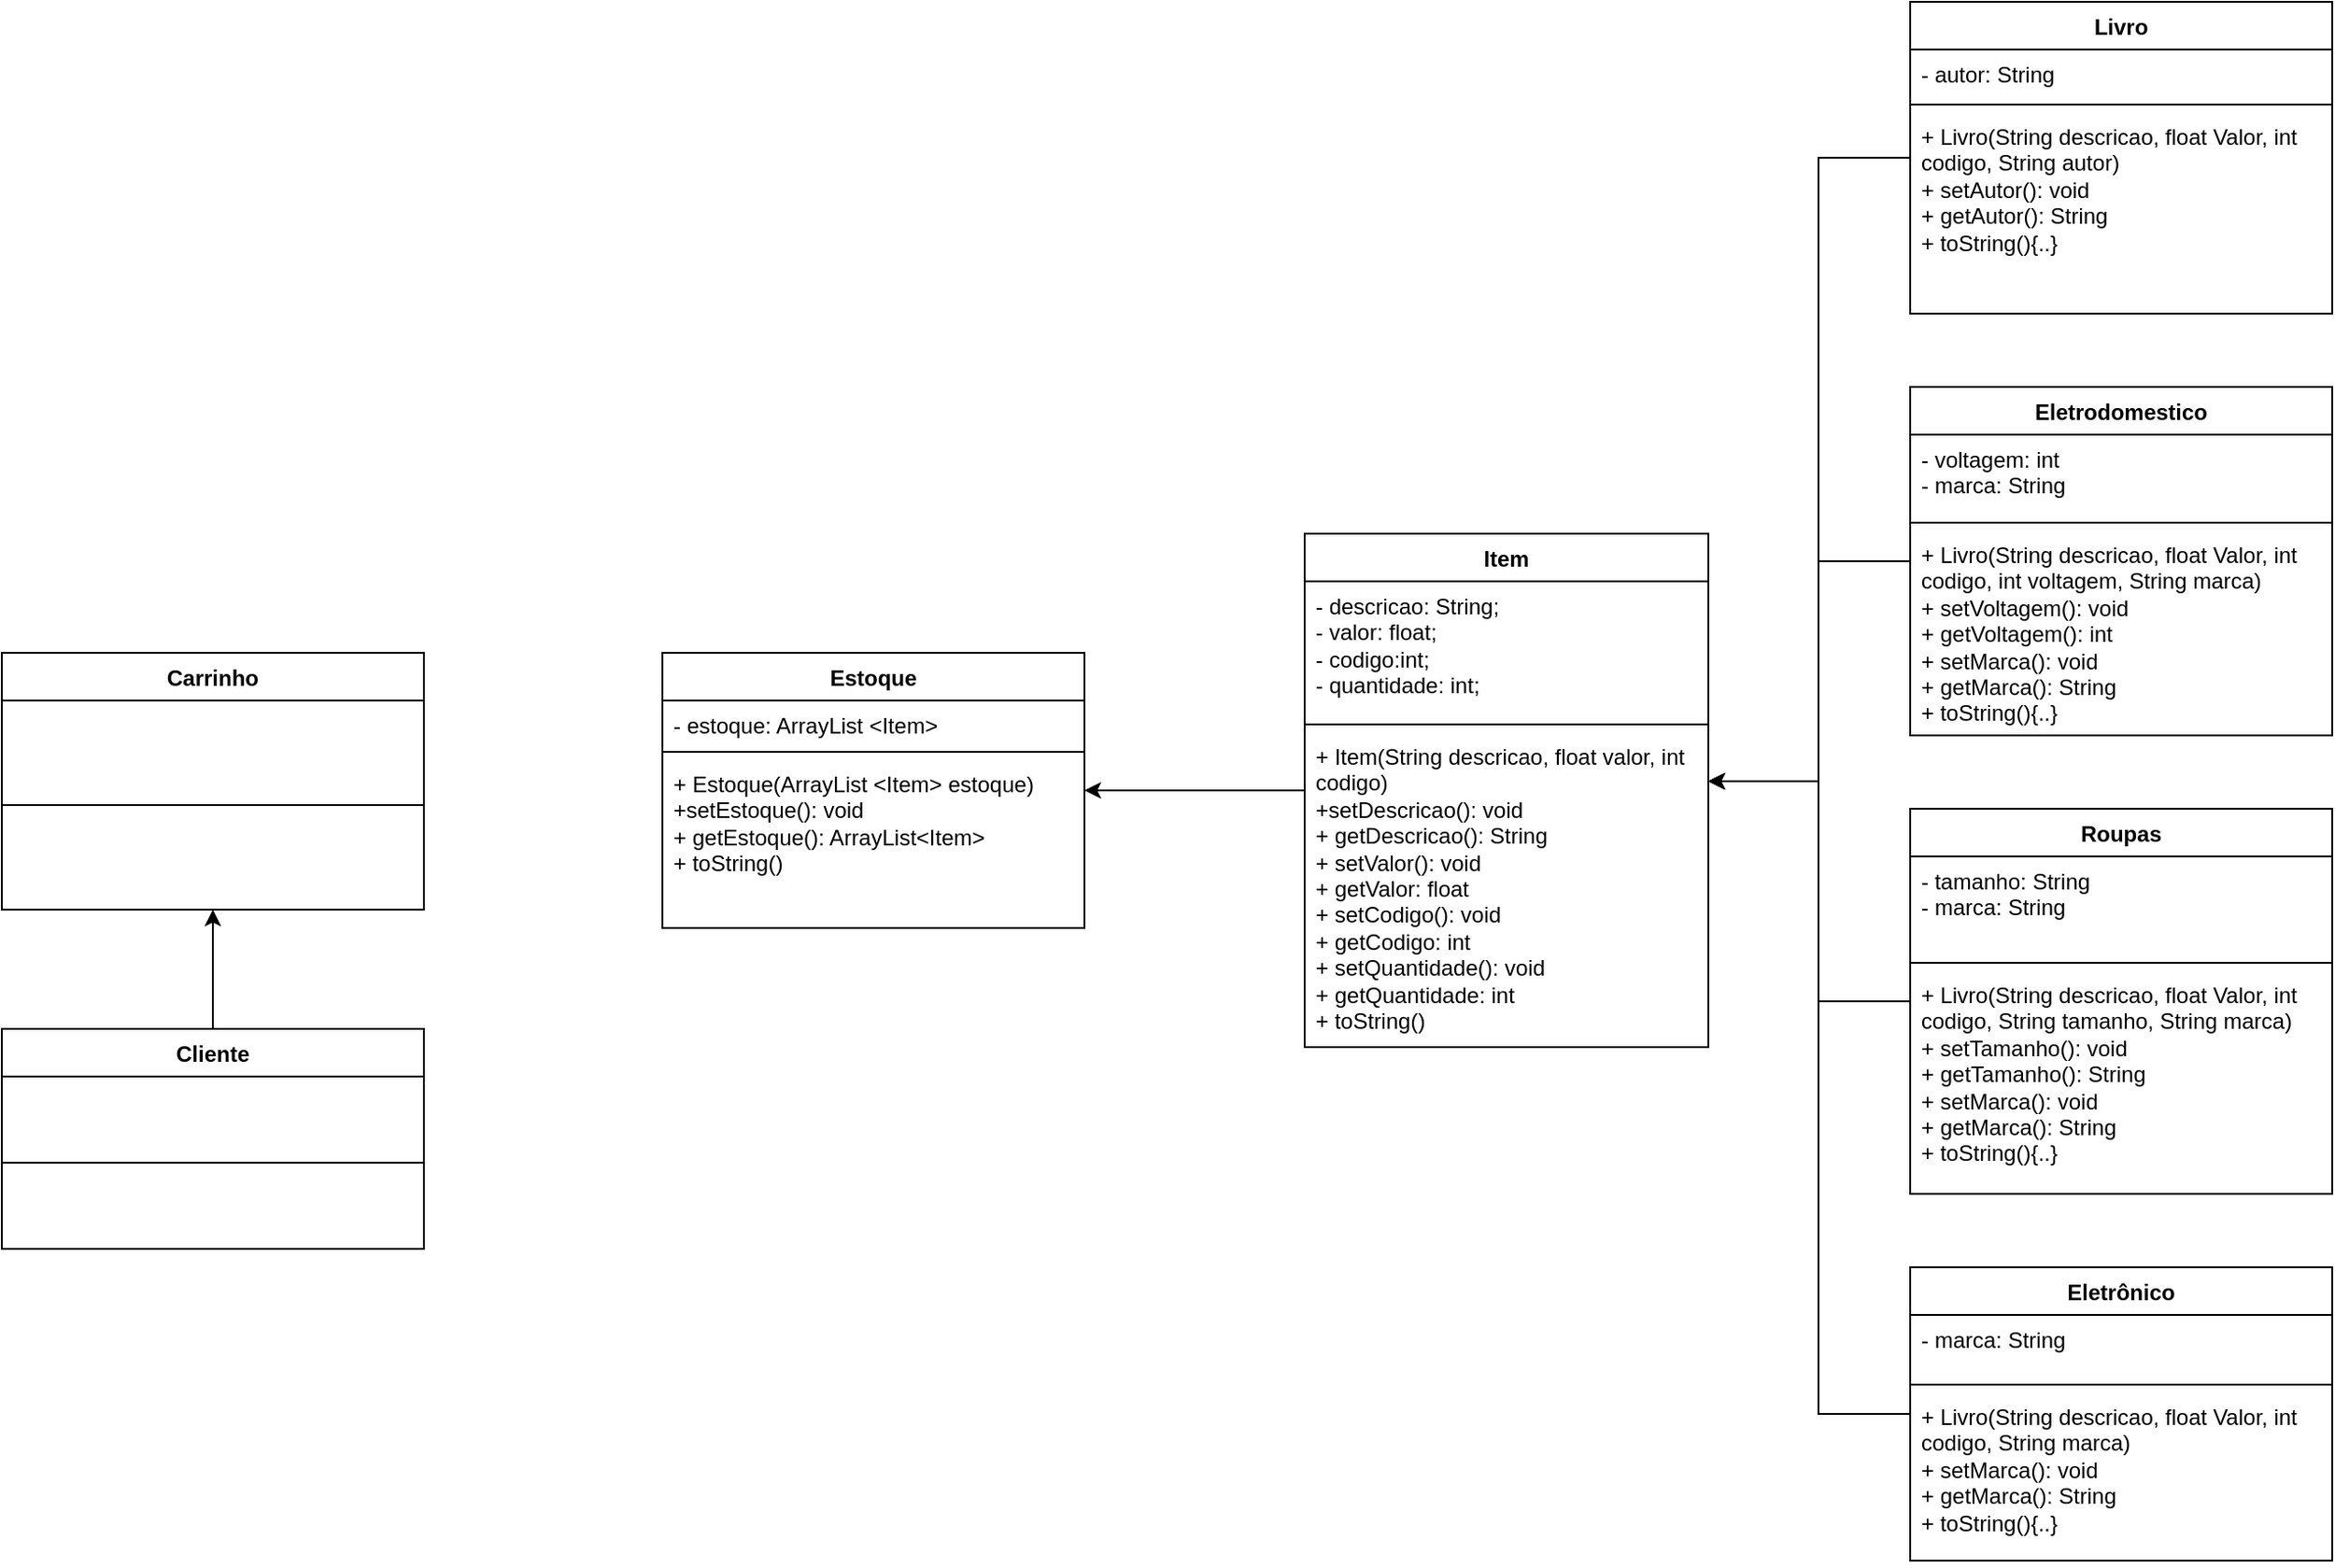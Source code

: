 <mxfile version="21.3.7" type="github">
  <diagram name="Página-1" id="ij_7CsFe-NvirslIhq4F">
    <mxGraphModel dx="1707" dy="484" grid="1" gridSize="10" guides="1" tooltips="1" connect="1" arrows="1" fold="1" page="1" pageScale="1" pageWidth="827" pageHeight="1169" math="0" shadow="0">
      <root>
        <mxCell id="0" />
        <mxCell id="1" parent="0" />
        <mxCell id="m3YTVxR1ayb_nRXrgsIL-10" style="edgeStyle=orthogonalEdgeStyle;rounded=0;orthogonalLoop=1;jettySize=auto;html=1;" parent="1" source="AnNTpFP7tSi3PjS1PI0E-1" target="AnNTpFP7tSi3PjS1PI0E-5" edge="1">
          <mxGeometry relative="1" as="geometry">
            <Array as="points">
              <mxPoint x="310" y="125" />
              <mxPoint x="310" y="465" />
            </Array>
          </mxGeometry>
        </mxCell>
        <mxCell id="AnNTpFP7tSi3PjS1PI0E-1" value="Livro" style="swimlane;fontStyle=1;align=center;verticalAlign=top;childLayout=stackLayout;horizontal=1;startSize=26;horizontalStack=0;resizeParent=1;resizeParentMax=0;resizeLast=0;collapsible=1;marginBottom=0;whiteSpace=wrap;html=1;" parent="1" vertex="1">
          <mxGeometry x="360" y="40" width="230" height="170" as="geometry" />
        </mxCell>
        <mxCell id="AnNTpFP7tSi3PjS1PI0E-2" value="- autor: String" style="text;strokeColor=none;fillColor=none;align=left;verticalAlign=top;spacingLeft=4;spacingRight=4;overflow=hidden;rotatable=0;points=[[0,0.5],[1,0.5]];portConstraint=eastwest;whiteSpace=wrap;html=1;" parent="AnNTpFP7tSi3PjS1PI0E-1" vertex="1">
          <mxGeometry y="26" width="230" height="26" as="geometry" />
        </mxCell>
        <mxCell id="AnNTpFP7tSi3PjS1PI0E-3" value="" style="line;strokeWidth=1;fillColor=none;align=left;verticalAlign=middle;spacingTop=-1;spacingLeft=3;spacingRight=3;rotatable=0;labelPosition=right;points=[];portConstraint=eastwest;strokeColor=inherit;" parent="AnNTpFP7tSi3PjS1PI0E-1" vertex="1">
          <mxGeometry y="52" width="230" height="8" as="geometry" />
        </mxCell>
        <mxCell id="AnNTpFP7tSi3PjS1PI0E-4" value="+ Livro(String descricao, float Valor, int codigo, String autor)&lt;br&gt;+ setAutor(): void&lt;br&gt;+ getAutor(): String&lt;br&gt;+ toString(){..}" style="text;strokeColor=none;fillColor=none;align=left;verticalAlign=top;spacingLeft=4;spacingRight=4;overflow=hidden;rotatable=0;points=[[0,0.5],[1,0.5]];portConstraint=eastwest;whiteSpace=wrap;html=1;" parent="AnNTpFP7tSi3PjS1PI0E-1" vertex="1">
          <mxGeometry y="60" width="230" height="110" as="geometry" />
        </mxCell>
        <mxCell id="m3YTVxR1ayb_nRXrgsIL-7" style="edgeStyle=orthogonalEdgeStyle;rounded=0;orthogonalLoop=1;jettySize=auto;html=1;" parent="1" source="AnNTpFP7tSi3PjS1PI0E-5" target="AnNTpFP7tSi3PjS1PI0E-33" edge="1">
          <mxGeometry relative="1" as="geometry" />
        </mxCell>
        <mxCell id="AnNTpFP7tSi3PjS1PI0E-5" value="Item" style="swimlane;fontStyle=1;align=center;verticalAlign=top;childLayout=stackLayout;horizontal=1;startSize=26;horizontalStack=0;resizeParent=1;resizeParentMax=0;resizeLast=0;collapsible=1;marginBottom=0;whiteSpace=wrap;html=1;" parent="1" vertex="1">
          <mxGeometry x="30" y="330" width="220" height="280" as="geometry" />
        </mxCell>
        <mxCell id="AnNTpFP7tSi3PjS1PI0E-6" value="- descricao: String;&lt;br&gt;- valor: float;&lt;br&gt;- codigo:int;&lt;br&gt;- quantidade: int;" style="text;strokeColor=none;fillColor=none;align=left;verticalAlign=top;spacingLeft=4;spacingRight=4;overflow=hidden;rotatable=0;points=[[0,0.5],[1,0.5]];portConstraint=eastwest;whiteSpace=wrap;html=1;" parent="AnNTpFP7tSi3PjS1PI0E-5" vertex="1">
          <mxGeometry y="26" width="220" height="74" as="geometry" />
        </mxCell>
        <mxCell id="AnNTpFP7tSi3PjS1PI0E-7" value="" style="line;strokeWidth=1;fillColor=none;align=left;verticalAlign=middle;spacingTop=-1;spacingLeft=3;spacingRight=3;rotatable=0;labelPosition=right;points=[];portConstraint=eastwest;strokeColor=inherit;" parent="AnNTpFP7tSi3PjS1PI0E-5" vertex="1">
          <mxGeometry y="100" width="220" height="8" as="geometry" />
        </mxCell>
        <mxCell id="AnNTpFP7tSi3PjS1PI0E-8" value="+ Item(String descricao, float valor, int codigo)&lt;br&gt;+setDescricao(): void&lt;br&gt;+ getDescricao(): String&lt;br&gt;+ setValor(): void&lt;br&gt;+ getValor: float&lt;br&gt;+ setCodigo(): void&lt;br&gt;+ getCodigo: int&lt;br&gt;+ setQuantidade(): void&lt;br style=&quot;border-color: var(--border-color);&quot;&gt;+ getQuantidade: int&lt;br&gt;+ toString()" style="text;strokeColor=none;fillColor=none;align=left;verticalAlign=top;spacingLeft=4;spacingRight=4;overflow=hidden;rotatable=0;points=[[0,0.5],[1,0.5]];portConstraint=eastwest;whiteSpace=wrap;html=1;" parent="AnNTpFP7tSi3PjS1PI0E-5" vertex="1">
          <mxGeometry y="108" width="220" height="172" as="geometry" />
        </mxCell>
        <mxCell id="m3YTVxR1ayb_nRXrgsIL-11" style="edgeStyle=orthogonalEdgeStyle;rounded=0;orthogonalLoop=1;jettySize=auto;html=1;" parent="1" source="AnNTpFP7tSi3PjS1PI0E-10" target="AnNTpFP7tSi3PjS1PI0E-5" edge="1">
          <mxGeometry relative="1" as="geometry">
            <Array as="points">
              <mxPoint x="310" y="345" />
              <mxPoint x="310" y="465" />
            </Array>
          </mxGeometry>
        </mxCell>
        <mxCell id="AnNTpFP7tSi3PjS1PI0E-10" value="Eletrodomestico" style="swimlane;fontStyle=1;align=center;verticalAlign=top;childLayout=stackLayout;horizontal=1;startSize=26;horizontalStack=0;resizeParent=1;resizeParentMax=0;resizeLast=0;collapsible=1;marginBottom=0;whiteSpace=wrap;html=1;" parent="1" vertex="1">
          <mxGeometry x="360" y="250" width="230" height="190" as="geometry" />
        </mxCell>
        <mxCell id="AnNTpFP7tSi3PjS1PI0E-11" value="- voltagem: int&lt;br&gt;- marca: String" style="text;strokeColor=none;fillColor=none;align=left;verticalAlign=top;spacingLeft=4;spacingRight=4;overflow=hidden;rotatable=0;points=[[0,0.5],[1,0.5]];portConstraint=eastwest;whiteSpace=wrap;html=1;" parent="AnNTpFP7tSi3PjS1PI0E-10" vertex="1">
          <mxGeometry y="26" width="230" height="44" as="geometry" />
        </mxCell>
        <mxCell id="AnNTpFP7tSi3PjS1PI0E-12" value="" style="line;strokeWidth=1;fillColor=none;align=left;verticalAlign=middle;spacingTop=-1;spacingLeft=3;spacingRight=3;rotatable=0;labelPosition=right;points=[];portConstraint=eastwest;strokeColor=inherit;" parent="AnNTpFP7tSi3PjS1PI0E-10" vertex="1">
          <mxGeometry y="70" width="230" height="8" as="geometry" />
        </mxCell>
        <mxCell id="AnNTpFP7tSi3PjS1PI0E-13" value="+ Livro(String descricao, float Valor, int codigo, int voltagem, String marca)&lt;br&gt;+ setVoltagem(): void&lt;br&gt;+ getVoltagem(): int&lt;br&gt;+ setMarca(): void&lt;br&gt;+ getMarca(): String&lt;br&gt;+ toString(){..}" style="text;strokeColor=none;fillColor=none;align=left;verticalAlign=top;spacingLeft=4;spacingRight=4;overflow=hidden;rotatable=0;points=[[0,0.5],[1,0.5]];portConstraint=eastwest;whiteSpace=wrap;html=1;" parent="AnNTpFP7tSi3PjS1PI0E-10" vertex="1">
          <mxGeometry y="78" width="230" height="112" as="geometry" />
        </mxCell>
        <mxCell id="m3YTVxR1ayb_nRXrgsIL-12" style="edgeStyle=orthogonalEdgeStyle;rounded=0;orthogonalLoop=1;jettySize=auto;html=1;" parent="1" source="AnNTpFP7tSi3PjS1PI0E-15" target="AnNTpFP7tSi3PjS1PI0E-5" edge="1">
          <mxGeometry relative="1" as="geometry">
            <Array as="points">
              <mxPoint x="310" y="585" />
              <mxPoint x="310" y="465" />
            </Array>
          </mxGeometry>
        </mxCell>
        <mxCell id="AnNTpFP7tSi3PjS1PI0E-15" value="Roupas" style="swimlane;fontStyle=1;align=center;verticalAlign=top;childLayout=stackLayout;horizontal=1;startSize=26;horizontalStack=0;resizeParent=1;resizeParentMax=0;resizeLast=0;collapsible=1;marginBottom=0;whiteSpace=wrap;html=1;" parent="1" vertex="1">
          <mxGeometry x="360" y="480" width="230" height="210" as="geometry" />
        </mxCell>
        <mxCell id="AnNTpFP7tSi3PjS1PI0E-16" value="- tamanho: String&lt;br&gt;- marca: String" style="text;strokeColor=none;fillColor=none;align=left;verticalAlign=top;spacingLeft=4;spacingRight=4;overflow=hidden;rotatable=0;points=[[0,0.5],[1,0.5]];portConstraint=eastwest;whiteSpace=wrap;html=1;" parent="AnNTpFP7tSi3PjS1PI0E-15" vertex="1">
          <mxGeometry y="26" width="230" height="54" as="geometry" />
        </mxCell>
        <mxCell id="AnNTpFP7tSi3PjS1PI0E-17" value="" style="line;strokeWidth=1;fillColor=none;align=left;verticalAlign=middle;spacingTop=-1;spacingLeft=3;spacingRight=3;rotatable=0;labelPosition=right;points=[];portConstraint=eastwest;strokeColor=inherit;" parent="AnNTpFP7tSi3PjS1PI0E-15" vertex="1">
          <mxGeometry y="80" width="230" height="8" as="geometry" />
        </mxCell>
        <mxCell id="AnNTpFP7tSi3PjS1PI0E-18" value="+ Livro(String descricao, float Valor, int codigo, String tamanho, String marca)&lt;br&gt;+ setTamanho(): void&lt;br&gt;+ getTamanho(): String&lt;br&gt;+ setMarca(): void&lt;br style=&quot;border-color: var(--border-color);&quot;&gt;+ getMarca(): String&lt;br&gt;+ toString(){..}" style="text;strokeColor=none;fillColor=none;align=left;verticalAlign=top;spacingLeft=4;spacingRight=4;overflow=hidden;rotatable=0;points=[[0,0.5],[1,0.5]];portConstraint=eastwest;whiteSpace=wrap;html=1;" parent="AnNTpFP7tSi3PjS1PI0E-15" vertex="1">
          <mxGeometry y="88" width="230" height="122" as="geometry" />
        </mxCell>
        <mxCell id="m3YTVxR1ayb_nRXrgsIL-13" style="edgeStyle=orthogonalEdgeStyle;rounded=0;orthogonalLoop=1;jettySize=auto;html=1;" parent="1" source="AnNTpFP7tSi3PjS1PI0E-20" target="AnNTpFP7tSi3PjS1PI0E-5" edge="1">
          <mxGeometry relative="1" as="geometry">
            <Array as="points">
              <mxPoint x="310" y="810" />
              <mxPoint x="310" y="465" />
            </Array>
          </mxGeometry>
        </mxCell>
        <mxCell id="AnNTpFP7tSi3PjS1PI0E-20" value="Eletrônico" style="swimlane;fontStyle=1;align=center;verticalAlign=top;childLayout=stackLayout;horizontal=1;startSize=26;horizontalStack=0;resizeParent=1;resizeParentMax=0;resizeLast=0;collapsible=1;marginBottom=0;whiteSpace=wrap;html=1;" parent="1" vertex="1">
          <mxGeometry x="360" y="730" width="230" height="160" as="geometry" />
        </mxCell>
        <mxCell id="AnNTpFP7tSi3PjS1PI0E-21" value="- marca: String" style="text;strokeColor=none;fillColor=none;align=left;verticalAlign=top;spacingLeft=4;spacingRight=4;overflow=hidden;rotatable=0;points=[[0,0.5],[1,0.5]];portConstraint=eastwest;whiteSpace=wrap;html=1;" parent="AnNTpFP7tSi3PjS1PI0E-20" vertex="1">
          <mxGeometry y="26" width="230" height="34" as="geometry" />
        </mxCell>
        <mxCell id="AnNTpFP7tSi3PjS1PI0E-22" value="" style="line;strokeWidth=1;fillColor=none;align=left;verticalAlign=middle;spacingTop=-1;spacingLeft=3;spacingRight=3;rotatable=0;labelPosition=right;points=[];portConstraint=eastwest;strokeColor=inherit;" parent="AnNTpFP7tSi3PjS1PI0E-20" vertex="1">
          <mxGeometry y="60" width="230" height="8" as="geometry" />
        </mxCell>
        <mxCell id="AnNTpFP7tSi3PjS1PI0E-23" value="+ Livro(String descricao, float Valor, int codigo, String marca)&lt;br&gt;+ setMarca(): void&lt;br&gt;+ getMarca(): String&lt;br&gt;+ toString(){..}" style="text;strokeColor=none;fillColor=none;align=left;verticalAlign=top;spacingLeft=4;spacingRight=4;overflow=hidden;rotatable=0;points=[[0,0.5],[1,0.5]];portConstraint=eastwest;whiteSpace=wrap;html=1;" parent="AnNTpFP7tSi3PjS1PI0E-20" vertex="1">
          <mxGeometry y="68" width="230" height="92" as="geometry" />
        </mxCell>
        <mxCell id="m3YTVxR1ayb_nRXrgsIL-9" style="edgeStyle=orthogonalEdgeStyle;rounded=0;orthogonalLoop=1;jettySize=auto;html=1;" parent="1" source="AnNTpFP7tSi3PjS1PI0E-25" target="AnNTpFP7tSi3PjS1PI0E-29" edge="1">
          <mxGeometry relative="1" as="geometry" />
        </mxCell>
        <mxCell id="AnNTpFP7tSi3PjS1PI0E-25" value="Cliente" style="swimlane;fontStyle=1;align=center;verticalAlign=top;childLayout=stackLayout;horizontal=1;startSize=26;horizontalStack=0;resizeParent=1;resizeParentMax=0;resizeLast=0;collapsible=1;marginBottom=0;whiteSpace=wrap;html=1;" parent="1" vertex="1">
          <mxGeometry x="-680" y="600" width="230" height="120" as="geometry" />
        </mxCell>
        <mxCell id="AnNTpFP7tSi3PjS1PI0E-27" value="" style="line;strokeWidth=1;fillColor=none;align=left;verticalAlign=middle;spacingTop=-1;spacingLeft=3;spacingRight=3;rotatable=0;labelPosition=right;points=[];portConstraint=eastwest;strokeColor=inherit;" parent="AnNTpFP7tSi3PjS1PI0E-25" vertex="1">
          <mxGeometry y="26" width="230" height="94" as="geometry" />
        </mxCell>
        <mxCell id="AnNTpFP7tSi3PjS1PI0E-29" value="Carrinho" style="swimlane;fontStyle=1;align=center;verticalAlign=top;childLayout=stackLayout;horizontal=1;startSize=26;horizontalStack=0;resizeParent=1;resizeParentMax=0;resizeLast=0;collapsible=1;marginBottom=0;whiteSpace=wrap;html=1;" parent="1" vertex="1">
          <mxGeometry x="-680" y="395" width="230" height="140" as="geometry" />
        </mxCell>
        <mxCell id="AnNTpFP7tSi3PjS1PI0E-31" value="" style="line;strokeWidth=1;fillColor=none;align=left;verticalAlign=middle;spacingTop=-1;spacingLeft=3;spacingRight=3;rotatable=0;labelPosition=right;points=[];portConstraint=eastwest;strokeColor=inherit;" parent="AnNTpFP7tSi3PjS1PI0E-29" vertex="1">
          <mxGeometry y="26" width="230" height="114" as="geometry" />
        </mxCell>
        <mxCell id="AnNTpFP7tSi3PjS1PI0E-33" value="Estoque" style="swimlane;fontStyle=1;align=center;verticalAlign=top;childLayout=stackLayout;horizontal=1;startSize=26;horizontalStack=0;resizeParent=1;resizeParentMax=0;resizeLast=0;collapsible=1;marginBottom=0;whiteSpace=wrap;html=1;" parent="1" vertex="1">
          <mxGeometry x="-320" y="395" width="230" height="150" as="geometry" />
        </mxCell>
        <mxCell id="m3YTVxR1ayb_nRXrgsIL-16" value="- estoque: ArrayList &amp;lt;Item&amp;gt;" style="text;strokeColor=none;fillColor=none;align=left;verticalAlign=top;spacingLeft=4;spacingRight=4;overflow=hidden;rotatable=0;points=[[0,0.5],[1,0.5]];portConstraint=eastwest;whiteSpace=wrap;html=1;" parent="AnNTpFP7tSi3PjS1PI0E-33" vertex="1">
          <mxGeometry y="26" width="230" height="24" as="geometry" />
        </mxCell>
        <mxCell id="m3YTVxR1ayb_nRXrgsIL-18" value="" style="line;strokeWidth=1;fillColor=none;align=left;verticalAlign=middle;spacingTop=-1;spacingLeft=3;spacingRight=3;rotatable=0;labelPosition=right;points=[];portConstraint=eastwest;strokeColor=inherit;" parent="AnNTpFP7tSi3PjS1PI0E-33" vertex="1">
          <mxGeometry y="50" width="230" height="8" as="geometry" />
        </mxCell>
        <mxCell id="m3YTVxR1ayb_nRXrgsIL-17" value="+ Estoque(ArrayList &amp;lt;Item&amp;gt; estoque)&lt;br&gt;+setEstoque(): void&lt;br&gt;+ getEstoque(): ArrayList&amp;lt;Item&amp;gt;&lt;br&gt;+ toString()" style="text;strokeColor=none;fillColor=none;align=left;verticalAlign=top;spacingLeft=4;spacingRight=4;overflow=hidden;rotatable=0;points=[[0,0.5],[1,0.5]];portConstraint=eastwest;whiteSpace=wrap;html=1;" parent="AnNTpFP7tSi3PjS1PI0E-33" vertex="1">
          <mxGeometry y="58" width="230" height="92" as="geometry" />
        </mxCell>
      </root>
    </mxGraphModel>
  </diagram>
</mxfile>
